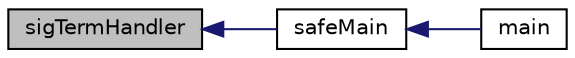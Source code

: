 digraph "sigTermHandler"
{
 // INTERACTIVE_SVG=YES
  edge [fontname="Helvetica",fontsize="10",labelfontname="Helvetica",labelfontsize="10"];
  node [fontname="Helvetica",fontsize="10",shape=record];
  rankdir="LR";
  Node1 [label="sigTermHandler",height=0.2,width=0.4,color="black", fillcolor="grey75", style="filled", fontcolor="black"];
  Node1 -> Node2 [dir="back",color="midnightblue",fontsize="10",style="solid",fontname="Helvetica"];
  Node2 [label="safeMain",height=0.2,width=0.4,color="black", fillcolor="white", style="filled",URL="$dashcastx_8cpp.html#aa400efc830b0819630294f736401c2f7"];
  Node2 -> Node3 [dir="back",color="midnightblue",fontsize="10",style="solid",fontname="Helvetica"];
  Node3 [label="main",height=0.2,width=0.4,color="black", fillcolor="white", style="filled",URL="$dashcastx_8cpp.html#abf9e6b7e6f15df4b525a2e7705ba3089"];
}
